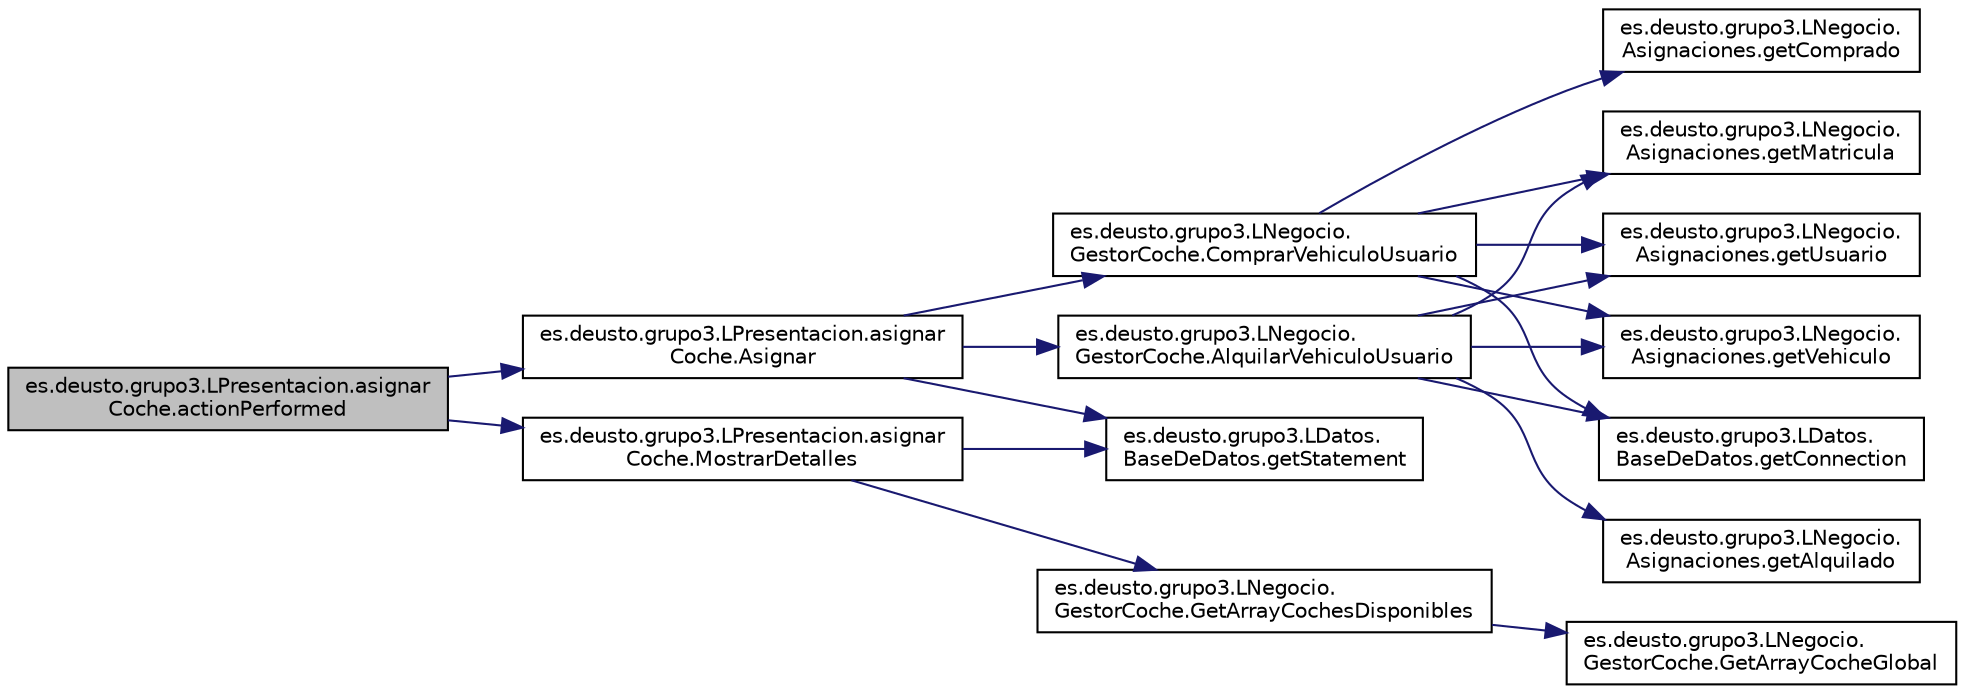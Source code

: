digraph "es.deusto.grupo3.LPresentacion.asignarCoche.actionPerformed"
{
  edge [fontname="Helvetica",fontsize="10",labelfontname="Helvetica",labelfontsize="10"];
  node [fontname="Helvetica",fontsize="10",shape=record];
  rankdir="LR";
  Node7 [label="es.deusto.grupo3.LPresentacion.asignar\lCoche.actionPerformed",height=0.2,width=0.4,color="black", fillcolor="grey75", style="filled", fontcolor="black"];
  Node7 -> Node8 [color="midnightblue",fontsize="10",style="solid",fontname="Helvetica"];
  Node8 [label="es.deusto.grupo3.LPresentacion.asignar\lCoche.Asignar",height=0.2,width=0.4,color="black", fillcolor="white", style="filled",URL="$classes_1_1deusto_1_1grupo3_1_1_l_presentacion_1_1asignar_coche.html#ae114a5597466d83f6ae46dd03a495b99"];
  Node8 -> Node9 [color="midnightblue",fontsize="10",style="solid",fontname="Helvetica"];
  Node9 [label="es.deusto.grupo3.LNegocio.\lGestorCoche.AlquilarVehiculoUsuario",height=0.2,width=0.4,color="black", fillcolor="white", style="filled",URL="$classes_1_1deusto_1_1grupo3_1_1_l_negocio_1_1_gestor_coche.html#ad3cba45ce93f12441766c112e2378448"];
  Node9 -> Node10 [color="midnightblue",fontsize="10",style="solid",fontname="Helvetica"];
  Node10 [label="es.deusto.grupo3.LDatos.\lBaseDeDatos.getConnection",height=0.2,width=0.4,color="black", fillcolor="white", style="filled",URL="$classes_1_1deusto_1_1grupo3_1_1_l_datos_1_1_base_de_datos.html#a1c5069726bf3121d34bd186fd6f76972"];
  Node9 -> Node11 [color="midnightblue",fontsize="10",style="solid",fontname="Helvetica"];
  Node11 [label="es.deusto.grupo3.LNegocio.\lAsignaciones.getAlquilado",height=0.2,width=0.4,color="black", fillcolor="white", style="filled",URL="$classes_1_1deusto_1_1grupo3_1_1_l_negocio_1_1_asignaciones.html#afe5ede9aa58b6ada74b935f2db975d79"];
  Node9 -> Node12 [color="midnightblue",fontsize="10",style="solid",fontname="Helvetica"];
  Node12 [label="es.deusto.grupo3.LNegocio.\lAsignaciones.getMatricula",height=0.2,width=0.4,color="black", fillcolor="white", style="filled",URL="$classes_1_1deusto_1_1grupo3_1_1_l_negocio_1_1_asignaciones.html#aa941de4269d65bf0d72cbda9dacd2aae"];
  Node9 -> Node13 [color="midnightblue",fontsize="10",style="solid",fontname="Helvetica"];
  Node13 [label="es.deusto.grupo3.LNegocio.\lAsignaciones.getUsuario",height=0.2,width=0.4,color="black", fillcolor="white", style="filled",URL="$classes_1_1deusto_1_1grupo3_1_1_l_negocio_1_1_asignaciones.html#a5dadaadc87140e1fadfa690ae04467fe"];
  Node9 -> Node14 [color="midnightblue",fontsize="10",style="solid",fontname="Helvetica"];
  Node14 [label="es.deusto.grupo3.LNegocio.\lAsignaciones.getVehiculo",height=0.2,width=0.4,color="black", fillcolor="white", style="filled",URL="$classes_1_1deusto_1_1grupo3_1_1_l_negocio_1_1_asignaciones.html#a009dc9c9cda362567f5029104d433f59"];
  Node8 -> Node15 [color="midnightblue",fontsize="10",style="solid",fontname="Helvetica"];
  Node15 [label="es.deusto.grupo3.LDatos.\lBaseDeDatos.getStatement",height=0.2,width=0.4,color="black", fillcolor="white", style="filled",URL="$classes_1_1deusto_1_1grupo3_1_1_l_datos_1_1_base_de_datos.html#a9657b1feb4c9852ab9d5f438239cb7b4"];
  Node8 -> Node16 [color="midnightblue",fontsize="10",style="solid",fontname="Helvetica"];
  Node16 [label="es.deusto.grupo3.LNegocio.\lGestorCoche.ComprarVehiculoUsuario",height=0.2,width=0.4,color="black", fillcolor="white", style="filled",URL="$classes_1_1deusto_1_1grupo3_1_1_l_negocio_1_1_gestor_coche.html#a64f8c2566a17e2d59dcc21b52a507592"];
  Node16 -> Node10 [color="midnightblue",fontsize="10",style="solid",fontname="Helvetica"];
  Node16 -> Node17 [color="midnightblue",fontsize="10",style="solid",fontname="Helvetica"];
  Node17 [label="es.deusto.grupo3.LNegocio.\lAsignaciones.getComprado",height=0.2,width=0.4,color="black", fillcolor="white", style="filled",URL="$classes_1_1deusto_1_1grupo3_1_1_l_negocio_1_1_asignaciones.html#a9bc2d78f166d0b524678ce9a7d1c27bf"];
  Node16 -> Node12 [color="midnightblue",fontsize="10",style="solid",fontname="Helvetica"];
  Node16 -> Node13 [color="midnightblue",fontsize="10",style="solid",fontname="Helvetica"];
  Node16 -> Node14 [color="midnightblue",fontsize="10",style="solid",fontname="Helvetica"];
  Node7 -> Node18 [color="midnightblue",fontsize="10",style="solid",fontname="Helvetica"];
  Node18 [label="es.deusto.grupo3.LPresentacion.asignar\lCoche.MostrarDetalles",height=0.2,width=0.4,color="black", fillcolor="white", style="filled",URL="$classes_1_1deusto_1_1grupo3_1_1_l_presentacion_1_1asignar_coche.html#a90a6140f9bb2d9c584fed64681aa72b5"];
  Node18 -> Node15 [color="midnightblue",fontsize="10",style="solid",fontname="Helvetica"];
  Node18 -> Node19 [color="midnightblue",fontsize="10",style="solid",fontname="Helvetica"];
  Node19 [label="es.deusto.grupo3.LNegocio.\lGestorCoche.GetArrayCochesDisponibles",height=0.2,width=0.4,color="black", fillcolor="white", style="filled",URL="$classes_1_1deusto_1_1grupo3_1_1_l_negocio_1_1_gestor_coche.html#ae0661834e347a02854d4406131de5434"];
  Node19 -> Node20 [color="midnightblue",fontsize="10",style="solid",fontname="Helvetica"];
  Node20 [label="es.deusto.grupo3.LNegocio.\lGestorCoche.GetArrayCocheGlobal",height=0.2,width=0.4,color="black", fillcolor="white", style="filled",URL="$classes_1_1deusto_1_1grupo3_1_1_l_negocio_1_1_gestor_coche.html#a041b29853e93b3e53a0b90c771c3a77c"];
}
